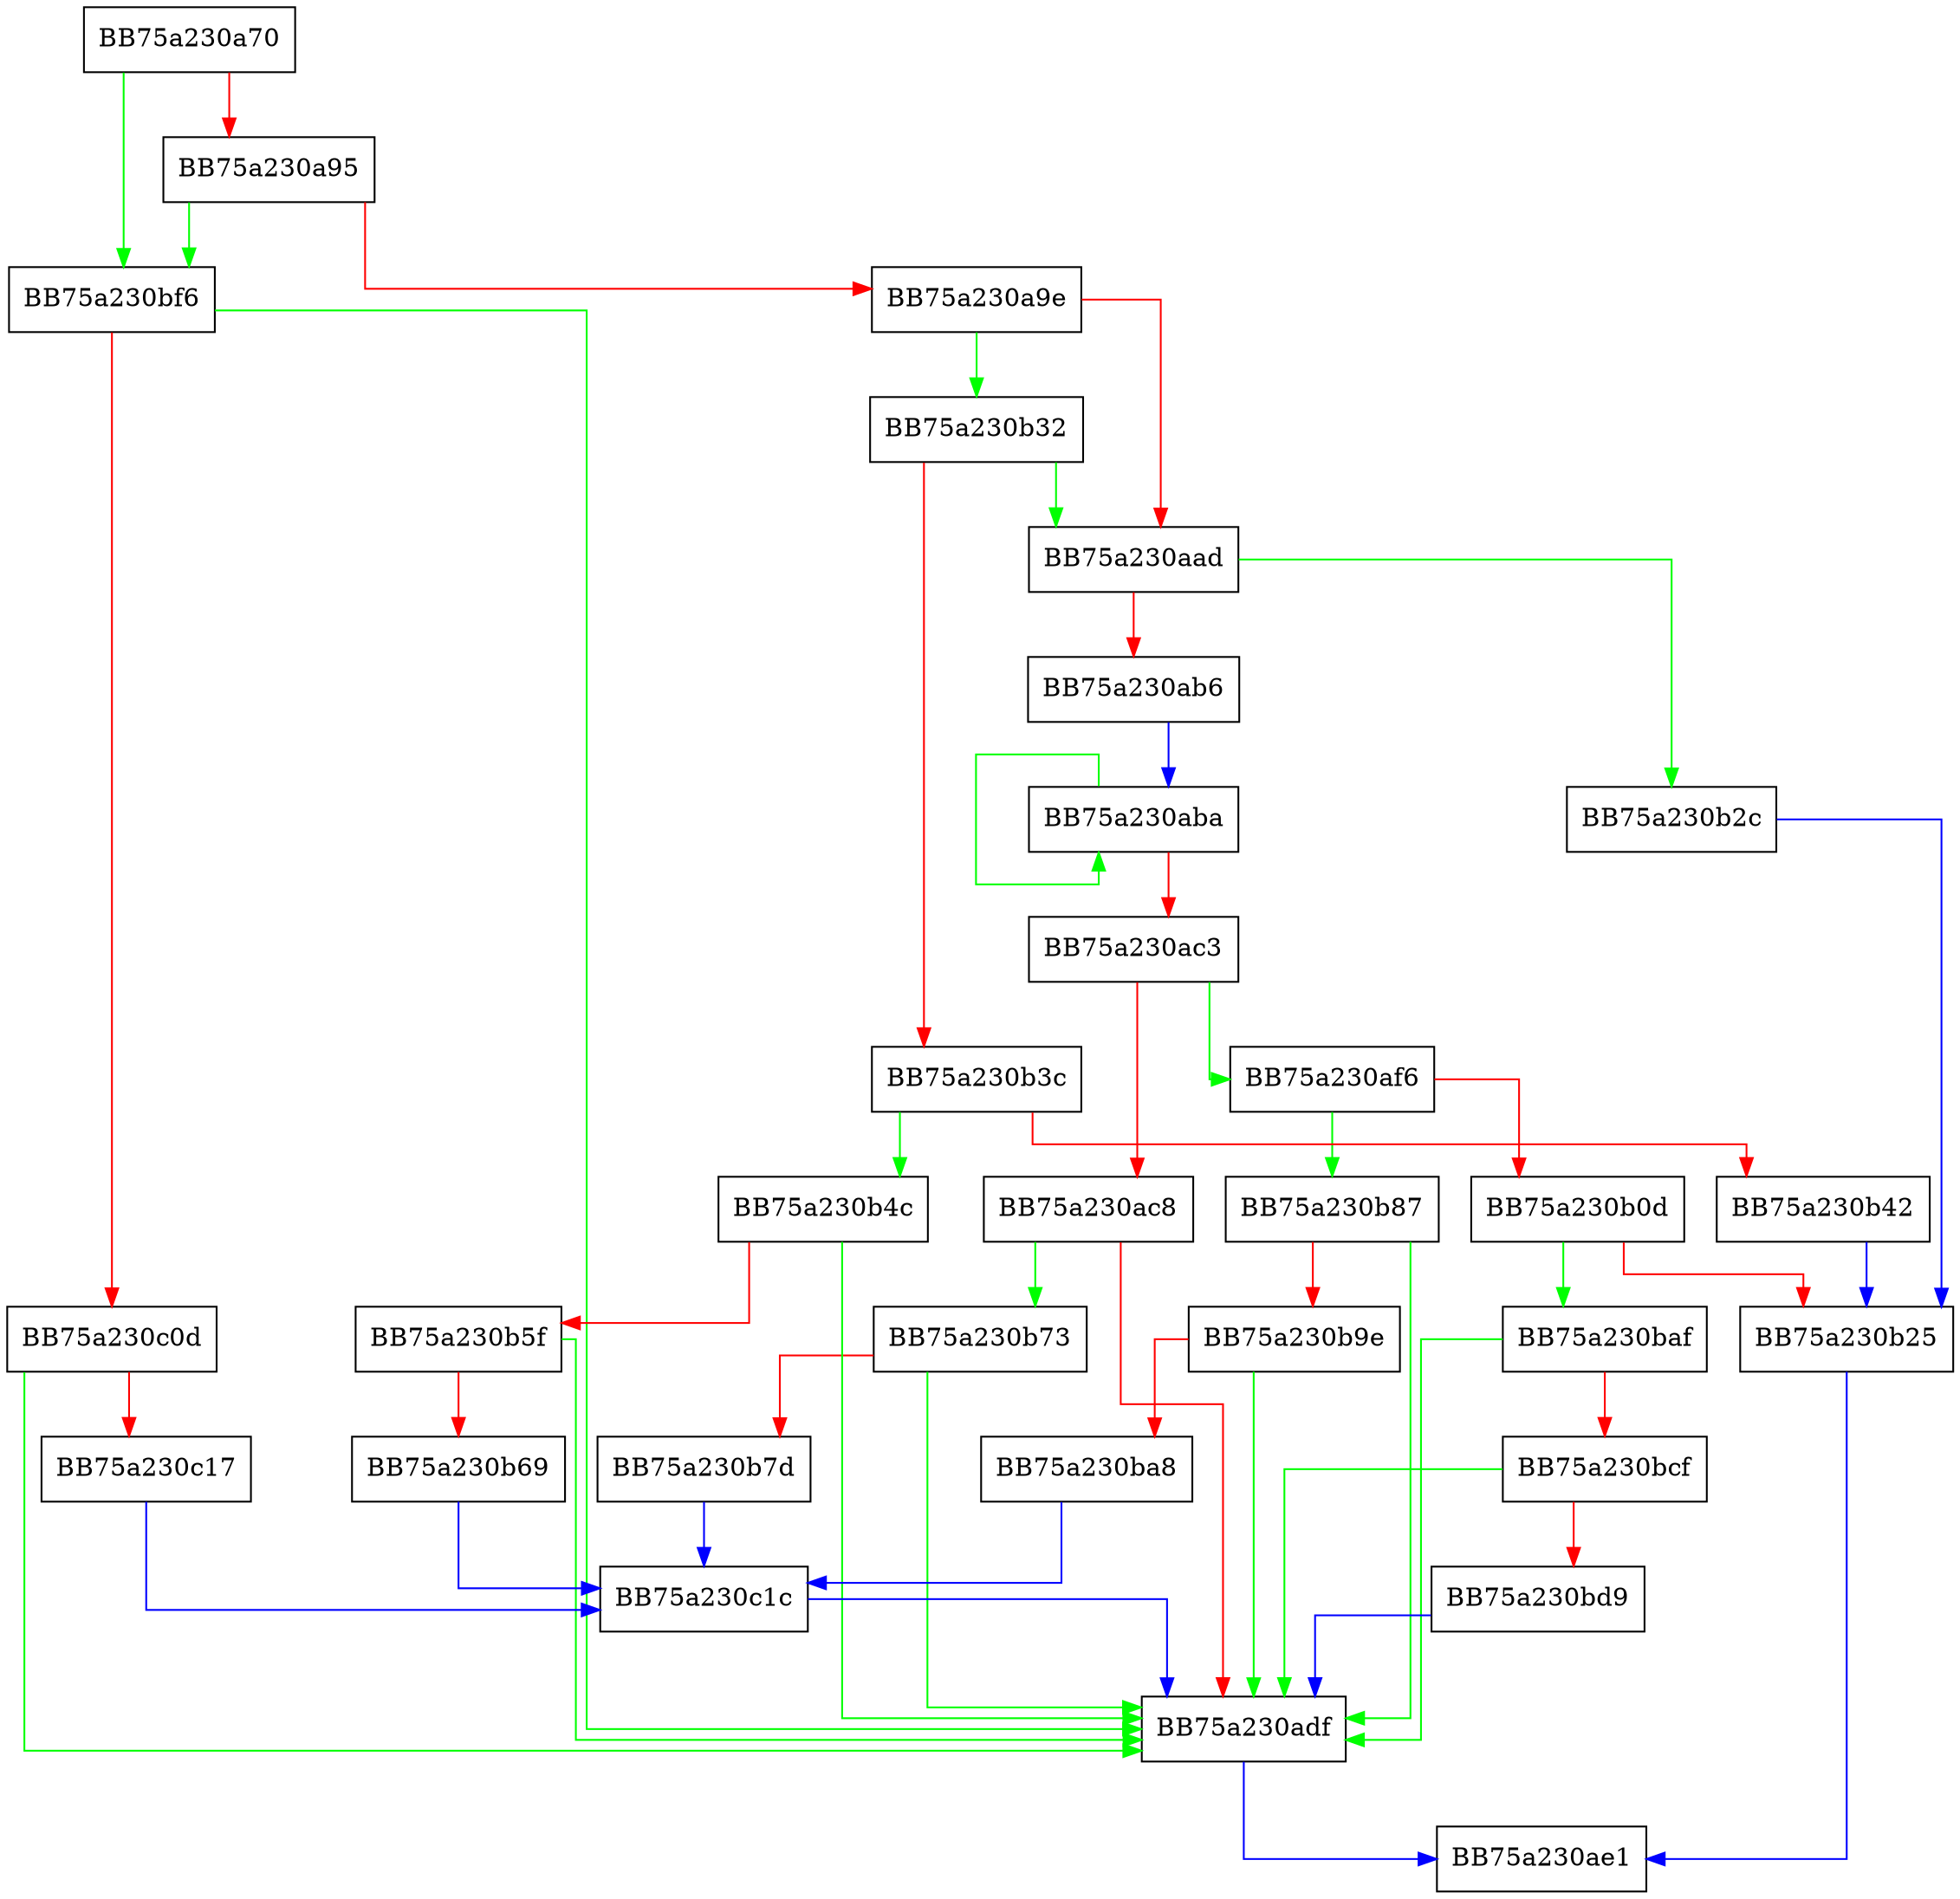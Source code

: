 digraph CloneChunk {
  node [shape="box"];
  graph [splines=ortho];
  BB75a230a70 -> BB75a230bf6 [color="green"];
  BB75a230a70 -> BB75a230a95 [color="red"];
  BB75a230a95 -> BB75a230bf6 [color="green"];
  BB75a230a95 -> BB75a230a9e [color="red"];
  BB75a230a9e -> BB75a230b32 [color="green"];
  BB75a230a9e -> BB75a230aad [color="red"];
  BB75a230aad -> BB75a230b2c [color="green"];
  BB75a230aad -> BB75a230ab6 [color="red"];
  BB75a230ab6 -> BB75a230aba [color="blue"];
  BB75a230aba -> BB75a230aba [color="green"];
  BB75a230aba -> BB75a230ac3 [color="red"];
  BB75a230ac3 -> BB75a230af6 [color="green"];
  BB75a230ac3 -> BB75a230ac8 [color="red"];
  BB75a230ac8 -> BB75a230b73 [color="green"];
  BB75a230ac8 -> BB75a230adf [color="red"];
  BB75a230adf -> BB75a230ae1 [color="blue"];
  BB75a230af6 -> BB75a230b87 [color="green"];
  BB75a230af6 -> BB75a230b0d [color="red"];
  BB75a230b0d -> BB75a230baf [color="green"];
  BB75a230b0d -> BB75a230b25 [color="red"];
  BB75a230b25 -> BB75a230ae1 [color="blue"];
  BB75a230b2c -> BB75a230b25 [color="blue"];
  BB75a230b32 -> BB75a230aad [color="green"];
  BB75a230b32 -> BB75a230b3c [color="red"];
  BB75a230b3c -> BB75a230b4c [color="green"];
  BB75a230b3c -> BB75a230b42 [color="red"];
  BB75a230b42 -> BB75a230b25 [color="blue"];
  BB75a230b4c -> BB75a230adf [color="green"];
  BB75a230b4c -> BB75a230b5f [color="red"];
  BB75a230b5f -> BB75a230adf [color="green"];
  BB75a230b5f -> BB75a230b69 [color="red"];
  BB75a230b69 -> BB75a230c1c [color="blue"];
  BB75a230b73 -> BB75a230adf [color="green"];
  BB75a230b73 -> BB75a230b7d [color="red"];
  BB75a230b7d -> BB75a230c1c [color="blue"];
  BB75a230b87 -> BB75a230adf [color="green"];
  BB75a230b87 -> BB75a230b9e [color="red"];
  BB75a230b9e -> BB75a230adf [color="green"];
  BB75a230b9e -> BB75a230ba8 [color="red"];
  BB75a230ba8 -> BB75a230c1c [color="blue"];
  BB75a230baf -> BB75a230adf [color="green"];
  BB75a230baf -> BB75a230bcf [color="red"];
  BB75a230bcf -> BB75a230adf [color="green"];
  BB75a230bcf -> BB75a230bd9 [color="red"];
  BB75a230bd9 -> BB75a230adf [color="blue"];
  BB75a230bf6 -> BB75a230adf [color="green"];
  BB75a230bf6 -> BB75a230c0d [color="red"];
  BB75a230c0d -> BB75a230adf [color="green"];
  BB75a230c0d -> BB75a230c17 [color="red"];
  BB75a230c17 -> BB75a230c1c [color="blue"];
  BB75a230c1c -> BB75a230adf [color="blue"];
}